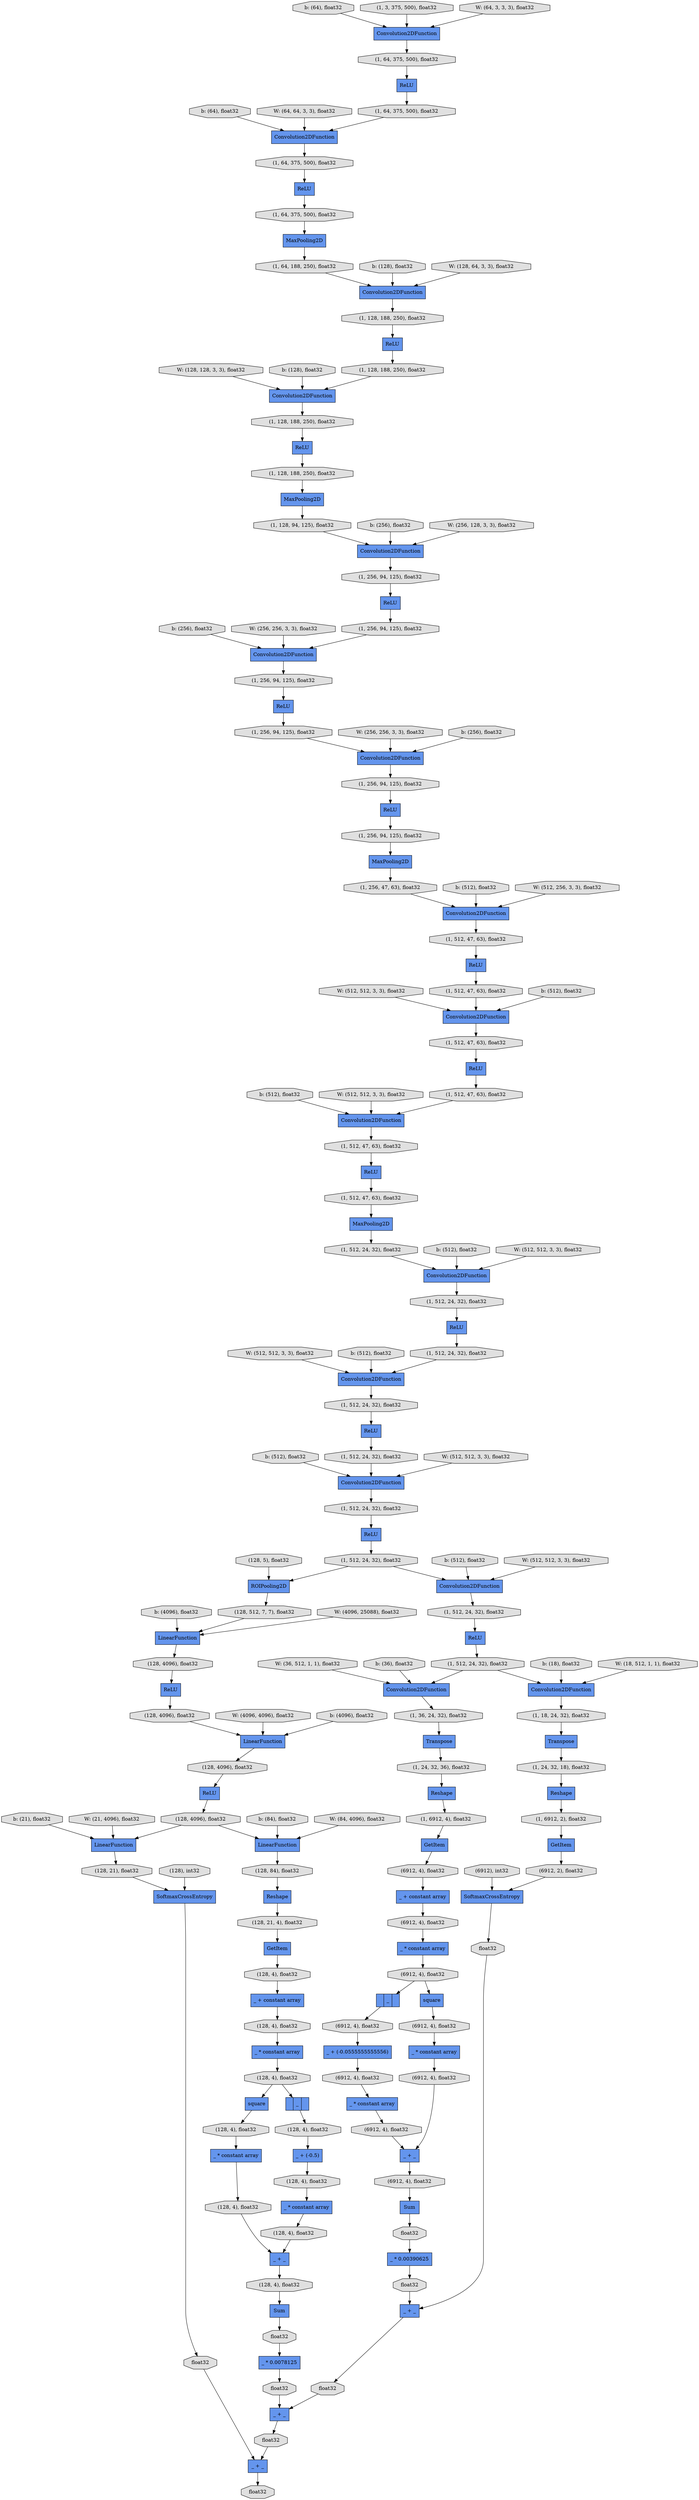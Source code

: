 digraph graphname{rankdir=TB;140487897661520 [shape="octagon",style="filled",fillcolor="#E0E0E0",label="W: (512, 512, 3, 3), float32"];140487897856464 [shape="octagon",style="filled",fillcolor="#E0E0E0",label="W: (128, 128, 3, 3), float32"];140486714523792 [shape="record",style="filled",fillcolor="#6495ED",label="Convolution2DFunction"];140487897638864 [shape="octagon",style="filled",fillcolor="#E0E0E0",label="W: (512, 512, 3, 3), float32"];140486714523856 [shape="octagon",style="filled",fillcolor="#E0E0E0",label="(1, 256, 94, 125), float32"];140487897856720 [shape="octagon",style="filled",fillcolor="#E0E0E0",label="b: (128), float32"];140486714525904 [shape="record",style="filled",fillcolor="#6495ED",label="Convolution2DFunction"];140486714523920 [shape="record",style="filled",fillcolor="#6495ED",label="ReLU"];140487897661776 [shape="octagon",style="filled",fillcolor="#E0E0E0",label="b: (512), float32"];140486714652048 [shape="record",style="filled",fillcolor="#6495ED",label="_ + _"];140486714540432 [shape="octagon",style="filled",fillcolor="#E0E0E0",label="(1, 512, 24, 32), float32"];140486714540496 [shape="record",style="filled",fillcolor="#6495ED",label="Convolution2DFunction"];140486714651664 [shape="record",style="filled",fillcolor="#6495ED",label="_ * constant array"];140486714540112 [shape="octagon",style="filled",fillcolor="#E0E0E0",label="(1, 512, 47, 63), float32"];140486714628752 [shape="record",style="filled",fillcolor="#6495ED",label="Reshape"];140486714540624 [shape="record",style="filled",fillcolor="#6495ED",label="Convolution2DFunction"];140486714653456 [shape="octagon",style="filled",fillcolor="#E0E0E0",label="float32"];140487897856208 [shape="octagon",style="filled",fillcolor="#E0E0E0",label="b: (64), float32"];140486714540688 [shape="octagon",style="filled",fillcolor="#E0E0E0",label="(1, 512, 24, 32), float32"];140486714540752 [shape="record",style="filled",fillcolor="#6495ED",label="ReLU"];140486714653584 [shape="octagon",style="filled",fillcolor="#E0E0E0",label="float32"];140486714524496 [shape="record",style="filled",fillcolor="#6495ED",label="Convolution2DFunction"];140486714626192 [shape="record",style="filled",fillcolor="#6495ED",label="_ * constant array"];140486714524560 [shape="octagon",style="filled",fillcolor="#E0E0E0",label="(1, 256, 94, 125), float32"];140486714524624 [shape="record",style="filled",fillcolor="#6495ED",label="ReLU"];140487897662480 [shape="octagon",style="filled",fillcolor="#E0E0E0",label="b: (512), float32"];140486931770000 [shape="record",style="filled",fillcolor="#6495ED",label="ReLU"];140486714627600 [shape="record",style="filled",fillcolor="#6495ED",label="_ + _"];140486714526480 [shape="octagon",style="filled",fillcolor="#E0E0E0",label="(1, 512, 47, 63), float32"];140486714524880 [shape="octagon",style="filled",fillcolor="#E0E0E0",label="(1, 256, 94, 125), float32"];140487897855568 [shape="octagon",style="filled",fillcolor="#E0E0E0",label="b: (64), float32"];140486714541328 [shape="record",style="filled",fillcolor="#6495ED",label="Convolution2DFunction"];140486714541392 [shape="octagon",style="filled",fillcolor="#E0E0E0",label="(1, 512, 24, 32), float32"];140486714588048 [shape="octagon",style="filled",fillcolor="#E0E0E0",label="(128, 4096), float32"];140486714541456 [shape="record",style="filled",fillcolor="#6495ED",label="ReLU"];140486931768848 [shape="record",style="filled",fillcolor="#6495ED",label="Convolution2DFunction"];140486714525136 [shape="record",style="filled",fillcolor="#6495ED",label="MaxPooling2D"];140486714652240 [shape="record",style="filled",fillcolor="#6495ED",label="_ * constant array"];140487897855952 [shape="octagon",style="filled",fillcolor="#E0E0E0",label="W: (64, 64, 3, 3), float32"];140487897662992 [shape="octagon",style="filled",fillcolor="#E0E0E0",label="b: (18), float32"];140486714541648 [shape="record",style="filled",fillcolor="#6495ED",label="Convolution2DFunction"];140486931769936 [shape="octagon",style="filled",fillcolor="#E0E0E0",label="(1, 128, 188, 250), float32"];140486714587600 [shape="octagon",style="filled",fillcolor="#E0E0E0",label="(128, 4096), float32"];140486714541712 [shape="octagon",style="filled",fillcolor="#E0E0E0",label="(1, 512, 24, 32), float32"];140486931769040 [shape="octagon",style="filled",fillcolor="#E0E0E0",label="(1, 64, 375, 500), float32"];140486714588112 [shape="record",style="filled",fillcolor="#6495ED",label="ReLU"];140486931769680 [shape="octagon",style="filled",fillcolor="#E0E0E0",label="(1, 64, 188, 250), float32"];140486931769104 [shape="record",style="filled",fillcolor="#6495ED",label="ReLU"];140486714525520 [shape="octagon",style="filled",fillcolor="#E0E0E0",label="(1, 256, 94, 125), float32"];140487897663440 [shape="octagon",style="filled",fillcolor="#E0E0E0",label="b: (512), float32"];140486714650960 [shape="record",style="filled",fillcolor="#6495ED",label="|_|"];140486714542096 [shape="record",style="filled",fillcolor="#6495ED",label="ReLU"];140486714626896 [shape="record",style="filled",fillcolor="#6495ED",label="square"];140486714525840 [shape="octagon",style="filled",fillcolor="#E0E0E0",label="(1, 256, 47, 63), float32"];140487897639120 [shape="octagon",style="filled",fillcolor="#E0E0E0",label="b: (512), float32"];140486714627792 [shape="record",style="filled",fillcolor="#6495ED",label="_ * constant array"];140487897663760 [shape="octagon",style="filled",fillcolor="#E0E0E0",label="W: (18, 512, 1, 1), float32"];140486714526032 [shape="record",style="filled",fillcolor="#6495ED",label="Convolution2DFunction"];140487897854352 [shape="octagon",style="filled",fillcolor="#E0E0E0",label="b: (128), float32"];140487897639824 [shape="octagon",style="filled",fillcolor="#E0E0E0",label="b: (512), float32"];140486714526160 [shape="record",style="filled",fillcolor="#6495ED",label="ReLU"];140487897664592 [shape="octagon",style="filled",fillcolor="#E0E0E0",label="W: (36, 512, 1, 1), float32"];140486714542608 [shape="octagon",style="filled",fillcolor="#E0E0E0",label="(1, 512, 24, 32), float32"];140486714526800 [shape="octagon",style="filled",fillcolor="#E0E0E0",label="(1, 512, 47, 63), float32"];140486714542672 [shape="record",style="filled",fillcolor="#6495ED",label="ReLU"];140486714652432 [shape="octagon",style="filled",fillcolor="#E0E0E0",label="(128, 4), float32"];140487897639568 [shape="octagon",style="filled",fillcolor="#E0E0E0",label="W: (512, 512, 3, 3), float32"];140486714542800 [shape="record",style="filled",fillcolor="#6495ED",label="GetItem"];140486931769872 [shape="record",style="filled",fillcolor="#6495ED",label="Convolution2DFunction"];140486714542864 [shape="octagon",style="filled",fillcolor="#E0E0E0",label="(1, 512, 24, 32), float32"];140486714653840 [shape="octagon",style="filled",fillcolor="#E0E0E0",label="float32"];140486714542992 [shape="record",style="filled",fillcolor="#6495ED",label="Convolution2DFunction"];140486931770320 [shape="octagon",style="filled",fillcolor="#E0E0E0",label="(1, 128, 188, 250), float32"];140486714526736 [shape="record",style="filled",fillcolor="#6495ED",label="Convolution2DFunction"];140486714543184 [shape="octagon",style="filled",fillcolor="#E0E0E0",label="(1, 36, 24, 32), float32"];140486714585616 [shape="record",style="filled",fillcolor="#6495ED",label="LinearFunction"];140486714543248 [shape="record",style="filled",fillcolor="#6495ED",label="Transpose"];140486931770576 [shape="record",style="filled",fillcolor="#6495ED",label="MaxPooling2D"];140486714629328 [shape="octagon",style="filled",fillcolor="#E0E0E0",label="(128, 21, 4), float32"];140486931770640 [shape="octagon",style="filled",fillcolor="#E0E0E0",label="(1, 128, 188, 250), float32"];140487897640528 [shape="octagon",style="filled",fillcolor="#E0E0E0",label="b: (512), float32"];140486714543440 [shape="record",style="filled",fillcolor="#6495ED",label="Convolution2DFunction"];140486714543504 [shape="octagon",style="filled",fillcolor="#E0E0E0",label="(1, 24, 32, 36), float32"];140487897664976 [shape="octagon",style="filled",fillcolor="#E0E0E0",label="b: (36), float32"];140487897637456 [shape="octagon",style="filled",fillcolor="#E0E0E0",label="W: (256, 256, 3, 3), float32"];140486714543696 [shape="record",style="filled",fillcolor="#6495ED",label="Reshape"];140486714525200 [shape="octagon",style="filled",fillcolor="#E0E0E0",label="(1, 256, 94, 125), float32"];140486931769744 [shape="record",style="filled",fillcolor="#6495ED",label="Convolution2DFunction"];140487897664272 [shape="octagon",style="filled",fillcolor="#E0E0E0",label="W: (512, 512, 3, 3), float32"];140486714527440 [shape="octagon",style="filled",fillcolor="#E0E0E0",label="(1, 512, 47, 63), float32"];140486714542032 [shape="octagon",style="filled",fillcolor="#E0E0E0",label="(1, 512, 24, 32), float32"];140486714543888 [shape="octagon",style="filled",fillcolor="#E0E0E0",label="(1, 6912, 4), float32"];140487897640272 [shape="octagon",style="filled",fillcolor="#E0E0E0",label="W: (512, 512, 3, 3), float32"];140487897665360 [shape="octagon",style="filled",fillcolor="#E0E0E0",label="W: (4096, 25088), float32"];140486714585744 [shape="record",style="filled",fillcolor="#6495ED",label="GetItem"];140486931771280 [shape="octagon",style="filled",fillcolor="#E0E0E0",label="(1, 128, 94, 125), float32"];140486931771344 [shape="record",style="filled",fillcolor="#6495ED",label="Convolution2DFunction"];140486714654032 [shape="octagon",style="filled",fillcolor="#E0E0E0",label="float32"];140486931767888 [shape="record",style="filled",fillcolor="#6495ED",label="Convolution2DFunction"];140487897637008 [shape="octagon",style="filled",fillcolor="#E0E0E0",label="b: (256), float32"];140486714585168 [shape="octagon",style="filled",fillcolor="#E0E0E0",label="(1, 18, 24, 32), float32"];140486931769360 [shape="octagon",style="filled",fillcolor="#E0E0E0",label="(1, 64, 375, 500), float32"];140486714585232 [shape="record",style="filled",fillcolor="#6495ED",label="Transpose"];140486714650832 [shape="octagon",style="filled",fillcolor="#E0E0E0",label="(128, 4), float32"];140486714585808 [shape="record",style="filled",fillcolor="#6495ED",label="ROIPooling2D"];140487897698576 [shape="octagon",style="filled",fillcolor="#E0E0E0",label="b: (4096), float32"];140487897857424 [shape="octagon",style="filled",fillcolor="#E0E0E0",label="b: (256), float32"];140486714626384 [shape="octagon",style="filled",fillcolor="#E0E0E0",label="(6912, 4), float32"];140486714527120 [shape="octagon",style="filled",fillcolor="#E0E0E0",label="(1, 512, 47, 63), float32"];140486714585488 [shape="octagon",style="filled",fillcolor="#E0E0E0",label="(1, 24, 32, 18), float32"];140486714526864 [shape="record",style="filled",fillcolor="#6495ED",label="ReLU"];140486714626512 [shape="record",style="filled",fillcolor="#6495ED",label="|_|"];140486714651152 [shape="octagon",style="filled",fillcolor="#E0E0E0",label="(128, 4), float32"];140487897662224 [shape="octagon",style="filled",fillcolor="#E0E0E0",label="W: (512, 512, 3, 3), float32"];140486714626704 [shape="octagon",style="filled",fillcolor="#E0E0E0",label="(6912, 4), float32"];140486714651344 [shape="record",style="filled",fillcolor="#6495ED",label="square"];140487897857168 [shape="octagon",style="filled",fillcolor="#E0E0E0",label="W: (256, 128, 3, 3), float32"];140486714651472 [shape="record",style="filled",fillcolor="#6495ED",label="_ + (-0.5)"];140486714628240 [shape="octagon",style="filled",fillcolor="#E0E0E0",label="(6912, 4), float32"];140486714651536 [shape="octagon",style="filled",fillcolor="#E0E0E0",label="(128, 4), float32"];140487897698960 [shape="octagon",style="filled",fillcolor="#E0E0E0",label="W: (4096, 4096), float32"];140486714585936 [shape="octagon",style="filled",fillcolor="#E0E0E0",label="(6912, 4), float32"];140486714627088 [shape="octagon",style="filled",fillcolor="#E0E0E0",label="(6912, 4), float32"];140486714541072 [shape="octagon",style="filled",fillcolor="#E0E0E0",label="(1, 512, 24, 32), float32"];140486714651792 [shape="record",style="filled",fillcolor="#6495ED",label="Sum"];140486714651856 [shape="octagon",style="filled",fillcolor="#E0E0E0",label="(128, 4), float32"];140486714587344 [shape="octagon",style="filled",fillcolor="#E0E0E0",label="(128, 512, 7, 7), float32"];140486714627344 [shape="record",style="filled",fillcolor="#6495ED",label="Sum"];140486714627408 [shape="octagon",style="filled",fillcolor="#E0E0E0",label="(6912, 4), float32"];140487897638416 [shape="octagon",style="filled",fillcolor="#E0E0E0",label="b: (512), float32"];140487897699728 [shape="octagon",style="filled",fillcolor="#E0E0E0",label="W: (84, 4096), float32"];140486714652112 [shape="octagon",style="filled",fillcolor="#E0E0E0",label="(128, 4), float32"];140486714588752 [shape="octagon",style="filled",fillcolor="#E0E0E0",label="(128, 84), float32"];140486714586640 [shape="record",style="filled",fillcolor="#6495ED",label="Reshape"];140486714627664 [shape="octagon",style="filled",fillcolor="#E0E0E0",label="(6912, 4), float32"];140486931768720 [shape="octagon",style="filled",fillcolor="#E0E0E0",label="(1, 64, 375, 500), float32"];140486714542352 [shape="octagon",style="filled",fillcolor="#E0E0E0",label="(1, 512, 24, 32), float32"];140488435906192 [shape="record",style="filled",fillcolor="#6495ED",label="MaxPooling2D"];140487900384528 [shape="octagon",style="filled",fillcolor="#E0E0E0",label="W: (128, 64, 3, 3), float32"];140486714586832 [shape="octagon",style="filled",fillcolor="#E0E0E0",label="(1, 6912, 2), float32"];140486714627024 [shape="record",style="filled",fillcolor="#6495ED",label="_ + (-0.0555555555556)"];140487897700112 [shape="octagon",style="filled",fillcolor="#E0E0E0",label="b: (84), float32"];140486714586960 [shape="octagon",style="filled",fillcolor="#E0E0E0",label="(128, 5), float32"];140487897638160 [shape="octagon",style="filled",fillcolor="#E0E0E0",label="W: (512, 256, 3, 3), float32"];140486714527376 [shape="record",style="filled",fillcolor="#6495ED",label="MaxPooling2D"];140486714627984 [shape="octagon",style="filled",fillcolor="#E0E0E0",label="(6912, 4), float32"];140486714652624 [shape="record",style="filled",fillcolor="#6495ED",label="_ * 0.0078125"];140486714653008 [shape="octagon",style="filled",fillcolor="#E0E0E0",label="float32"];140486714652688 [shape="octagon",style="filled",fillcolor="#E0E0E0",label="(128, 4), float32"];140486714628176 [shape="record",style="filled",fillcolor="#6495ED",label="_ * 0.00390625"];140487897699344 [shape="octagon",style="filled",fillcolor="#E0E0E0",label="b: (4096), float32"];140487897700496 [shape="octagon",style="filled",fillcolor="#E0E0E0",label="W: (21, 4096), float32"];140486714652880 [shape="octagon",style="filled",fillcolor="#E0E0E0",label="float32"];140486714628432 [shape="octagon",style="filled",fillcolor="#E0E0E0",label="float32"];140486714526096 [shape="octagon",style="filled",fillcolor="#E0E0E0",label="(1, 512, 47, 63), float32"];140486714628560 [shape="octagon",style="filled",fillcolor="#E0E0E0",label="float32"];140486931768400 [shape="record",style="filled",fillcolor="#6495ED",label="ReLU"];140487897700880 [shape="octagon",style="filled",fillcolor="#E0E0E0",label="b: (21), float32"];140486714653264 [shape="record",style="filled",fillcolor="#6495ED",label="_ + _"];140486714527504 [shape="record",style="filled",fillcolor="#6495ED",label="ReLU"];140486714628688 [shape="record",style="filled",fillcolor="#6495ED",label="SoftmaxCrossEntropy"];140486714587856 [shape="octagon",style="filled",fillcolor="#E0E0E0",label="(128, 4096), float32"];140486714653136 [shape="record",style="filled",fillcolor="#6495ED",label="SoftmaxCrossEntropy"];140486714628880 [shape="octagon",style="filled",fillcolor="#E0E0E0",label="(6912), int32"];140486714653520 [shape="record",style="filled",fillcolor="#6495ED",label="_ + _"];140486714627216 [shape="record",style="filled",fillcolor="#6495ED",label="_ * constant array"];140486714525264 [shape="record",style="filled",fillcolor="#6495ED",label="ReLU"];140486714629008 [shape="octagon",style="filled",fillcolor="#E0E0E0",label="float32"];140486714653648 [shape="record",style="filled",fillcolor="#6495ED",label="_ + _"];140487897857872 [shape="octagon",style="filled",fillcolor="#E0E0E0",label="W: (256, 256, 3, 3), float32"];140486714587664 [shape="record",style="filled",fillcolor="#6495ED",label="ReLU"];140486714588304 [shape="record",style="filled",fillcolor="#6495ED",label="_ + constant array"];140486714588368 [shape="octagon",style="filled",fillcolor="#E0E0E0",label="(128, 4096), float32"];140486931768528 [shape="octagon",style="filled",fillcolor="#E0E0E0",label="(1, 64, 375, 500), float32"];140487897637712 [shape="octagon",style="filled",fillcolor="#E0E0E0",label="b: (256), float32"];140486931770960 [shape="octagon",style="filled",fillcolor="#E0E0E0",label="(1, 128, 188, 250), float32"];140486714629456 [shape="record",style="filled",fillcolor="#6495ED",label="GetItem"];140486714588560 [shape="record",style="filled",fillcolor="#6495ED",label="LinearFunction"];140486714524240 [shape="octagon",style="filled",fillcolor="#E0E0E0",label="(1, 256, 94, 125), float32"];140486714587728 [shape="record",style="filled",fillcolor="#6495ED",label="LinearFunction"];140486931768144 [shape="octagon",style="filled",fillcolor="#E0E0E0",label="(1, 3, 375, 500), float32"];140486714629712 [shape="octagon",style="filled",fillcolor="#E0E0E0",label="(128, 4), float32"];140486714586384 [shape="octagon",style="filled",fillcolor="#E0E0E0",label="(6912, 2), float32"];140486714588816 [shape="record",style="filled",fillcolor="#6495ED",label="LinearFunction"];140486714629840 [shape="record",style="filled",fillcolor="#6495ED",label="_ + constant array"];140486714630096 [shape="record",style="filled",fillcolor="#6495ED",label="_ * constant array"];140486931770704 [shape="record",style="filled",fillcolor="#6495ED",label="ReLU"];140486714589008 [shape="octagon",style="filled",fillcolor="#E0E0E0",label="(128, 21), float32"];140486714653328 [shape="octagon",style="filled",fillcolor="#E0E0E0",label="(128), int32"];140486714630032 [shape="octagon",style="filled",fillcolor="#E0E0E0",label="(128, 4), float32"];140486714589136 [shape="octagon",style="filled",fillcolor="#E0E0E0",label="(6912, 4), float32"];140487897855312 [shape="octagon",style="filled",fillcolor="#E0E0E0",label="W: (64, 3, 3, 3), float32"];140486714630032 -> 140486714630096;140486931770576 -> 140486931771280;140487897637712 -> 140486714524496;140486714628880 -> 140486714628688;140486714586640 -> 140486714586832;140486714525200 -> 140486714525264;140487897855568 -> 140486931767888;140486714542096 -> 140486714542352;140487897856208 -> 140486931768848;140487897638864 -> 140486714526032;140486714523856 -> 140486714523920;140486714652688 -> 140486714651792;140487897662224 -> 140486714541328;140487897638160 -> 140486714525904;140487897640528 -> 140486714540496;140486714527504 -> 140486714540112;140486714650832 -> 140486714651344;140486931770704 -> 140486931770960;140487897857168 -> 140486931771344;140486714626192 -> 140486714626384;140486931768144 -> 140486931767888;140486714586960 -> 140486714585808;140486931770320 -> 140486931769872;140486714652432 -> 140486714652048;140486714653840 -> 140486714653520;140486714651344 -> 140486714651536;140486714523792 -> 140486714524560;140486714628432 -> 140486714628176;140486714628752 -> 140486714629328;140487897856720 -> 140486931769872;140486714629008 -> 140486714653264;140487897854352 -> 140486931769744;140487897662480 -> 140486714541328;140487897664592 -> 140486714542992;140486714627088 -> 140486714627216;140486714628688 -> 140486714629008;140486714540688 -> 140486714540752;140486931769744 -> 140486931769936;140486714589136 -> 140486714626192;140487897637008 -> 140486714523792;140486714542608 -> 140486714542672;140487897639824 -> 140486714526736;140486931770640 -> 140486931770704;140486714651536 -> 140486714651664;140486714543504 -> 140486714543696;140486714589008 -> 140486714653136;140487897637456 -> 140486714524496;140486714588752 -> 140486714628752;140486931771280 -> 140486931771344;140487897661520 -> 140486714540624;140486714588560 -> 140486714588752;140487897639120 -> 140486714526032;140486714542672 -> 140486714542864;140486714541712 -> 140486714541328;140486714587344 -> 140486714585616;140486931769360 -> 140488435906192;140486931768528 -> 140486931768400;140486714626704 -> 140486714627024;140486714525264 -> 140486714525520;140486714628240 -> 140486714627344;140487897638416 -> 140486714525904;140486714585232 -> 140486714585488;140486931770000 -> 140486931770320;140486714651792 -> 140486714652880;140486931770960 -> 140486931770576;140486714653264 -> 140486714653584;140486714629840 -> 140486714630032;140486714526736 -> 140486714527440;140486714526160 -> 140486714526480;140487897700112 -> 140486714588560;140486714651664 -> 140486714651856;140486931769936 -> 140486931770000;140486714588112 -> 140486714588368;140487897664272 -> 140486714541648;140486931769680 -> 140486931769744;140486714523920 -> 140486714524240;140487897857424 -> 140486931771344;140486714650960 -> 140486714651152;140486714651472 -> 140486714652112;140487897699344 -> 140486714587728;140486931768848 -> 140486931769040;140486931768400 -> 140486931768720;140486714541456 -> 140486714541712;140486714626384 -> 140486714626896;140486714541392 -> 140486714541456;140487897639568 -> 140486714526736;140486714526096 -> 140486714526160;140486714542864 -> 140486714543440;140486714653648 -> 140486714653840;140487897855952 -> 140486931768848;140486931769872 -> 140486931770640;140486714527376 -> 140486714540432;140486714542800 -> 140486714586384;140486714651856 -> 140486714652048;140486931768720 -> 140486931768848;140486714652048 -> 140486714652688;140486714653584 -> 140486714653648;140486714524560 -> 140486714524624;140486714588368 -> 140486714588560;140486714543184 -> 140486714543248;140486714652240 -> 140486714652432;140486714653008 -> 140486714653648;140487900384528 -> 140486931769744;140487897640272 -> 140486714540496;140486714652880 -> 140486714652624;140486714541648 -> 140486714542608;140488435906192 -> 140486931769680;140486714627792 -> 140486714627984;140486714627344 -> 140486714628432;140486714627216 -> 140486714627408;140487897698576 -> 140486714585616;140486714653328 -> 140486714653136;140486714585488 -> 140486714586640;140486714587664 -> 140486714587856;140486714526800 -> 140486714526864;140486714585616 -> 140486714587600;140486931769104 -> 140486931769360;140486714628176 -> 140486714628560;140486714627600 -> 140486714628240;140486714651152 -> 140486714651472;140486714525840 -> 140486714525904;140486714525136 -> 140486714525840;140486714629712 -> 140486714629840;140486714525520 -> 140486714525136;140486714629328 -> 140486714629456;140486714541072 -> 140486714540624;140486714629456 -> 140486714629712;140486714542352 -> 140486714585808;140486714540624 -> 140486714541392;140486714628560 -> 140486714653264;140486714586384 -> 140486714628688;140487897663760 -> 140486714543440;140486714543888 -> 140486714585744;140486714526480 -> 140486714526032;140487897665360 -> 140486714585616;140487897700880 -> 140486714588816;140486714543696 -> 140486714543888;140486714626384 -> 140486714626512;140486714587728 -> 140486714588048;140486714543440 -> 140486714585168;140486714542992 -> 140486714543184;140486714524240 -> 140486714523792;140486714588048 -> 140486714588112;140486714653456 -> 140486714653520;140487897855312 -> 140486931767888;140486714585168 -> 140486714585232;140486714540496 -> 140486714540688;140486714540752 -> 140486714541072;140486714526864 -> 140486714527120;140486714626896 -> 140486714627088;140486714542864 -> 140486714542992;140486714585808 -> 140486714587344;140486931767888 -> 140486931768528;140486714527440 -> 140486714527504;140486714527120 -> 140486714526736;140486931769040 -> 140486931769104;140486714588368 -> 140486714588816;140486714525904 -> 140486714526096;140486714543248 -> 140486714543504;140486714653136 -> 140486714653456;140486714585936 -> 140486714588304;140486714588816 -> 140486714589008;140486714652624 -> 140486714653008;140486714650832 -> 140486714650960;140486714588304 -> 140486714589136;140486714541328 -> 140486714542032;140487897856464 -> 140486931769872;140486931771344 -> 140486714523856;140487897663440 -> 140486714541648;140486714540432 -> 140486714540496;140486714526032 -> 140486714526800;140486714524624 -> 140486714524880;140486714586832 -> 140486714542800;140486714524880 -> 140486714524496;140487897662992 -> 140486714543440;140486714627408 -> 140486714627600;140487897699728 -> 140486714588560;140487897700496 -> 140486714588816;140486714587600 -> 140486714587664;140486714524496 -> 140486714525200;140486714627984 -> 140486714627600;140486714627664 -> 140486714627792;140487897664976 -> 140486714542992;140486714540112 -> 140486714527376;140486714652112 -> 140486714652240;140486714542352 -> 140486714541648;140486714653520 -> 140486714654032;140486714542032 -> 140486714542096;140486714626512 -> 140486714626704;140486714587856 -> 140486714587728;140487897857872 -> 140486714523792;140486714630096 -> 140486714650832;140486714585744 -> 140486714585936;140487897698960 -> 140486714587728;140486714627024 -> 140486714627664;140487897661776 -> 140486714540624;}